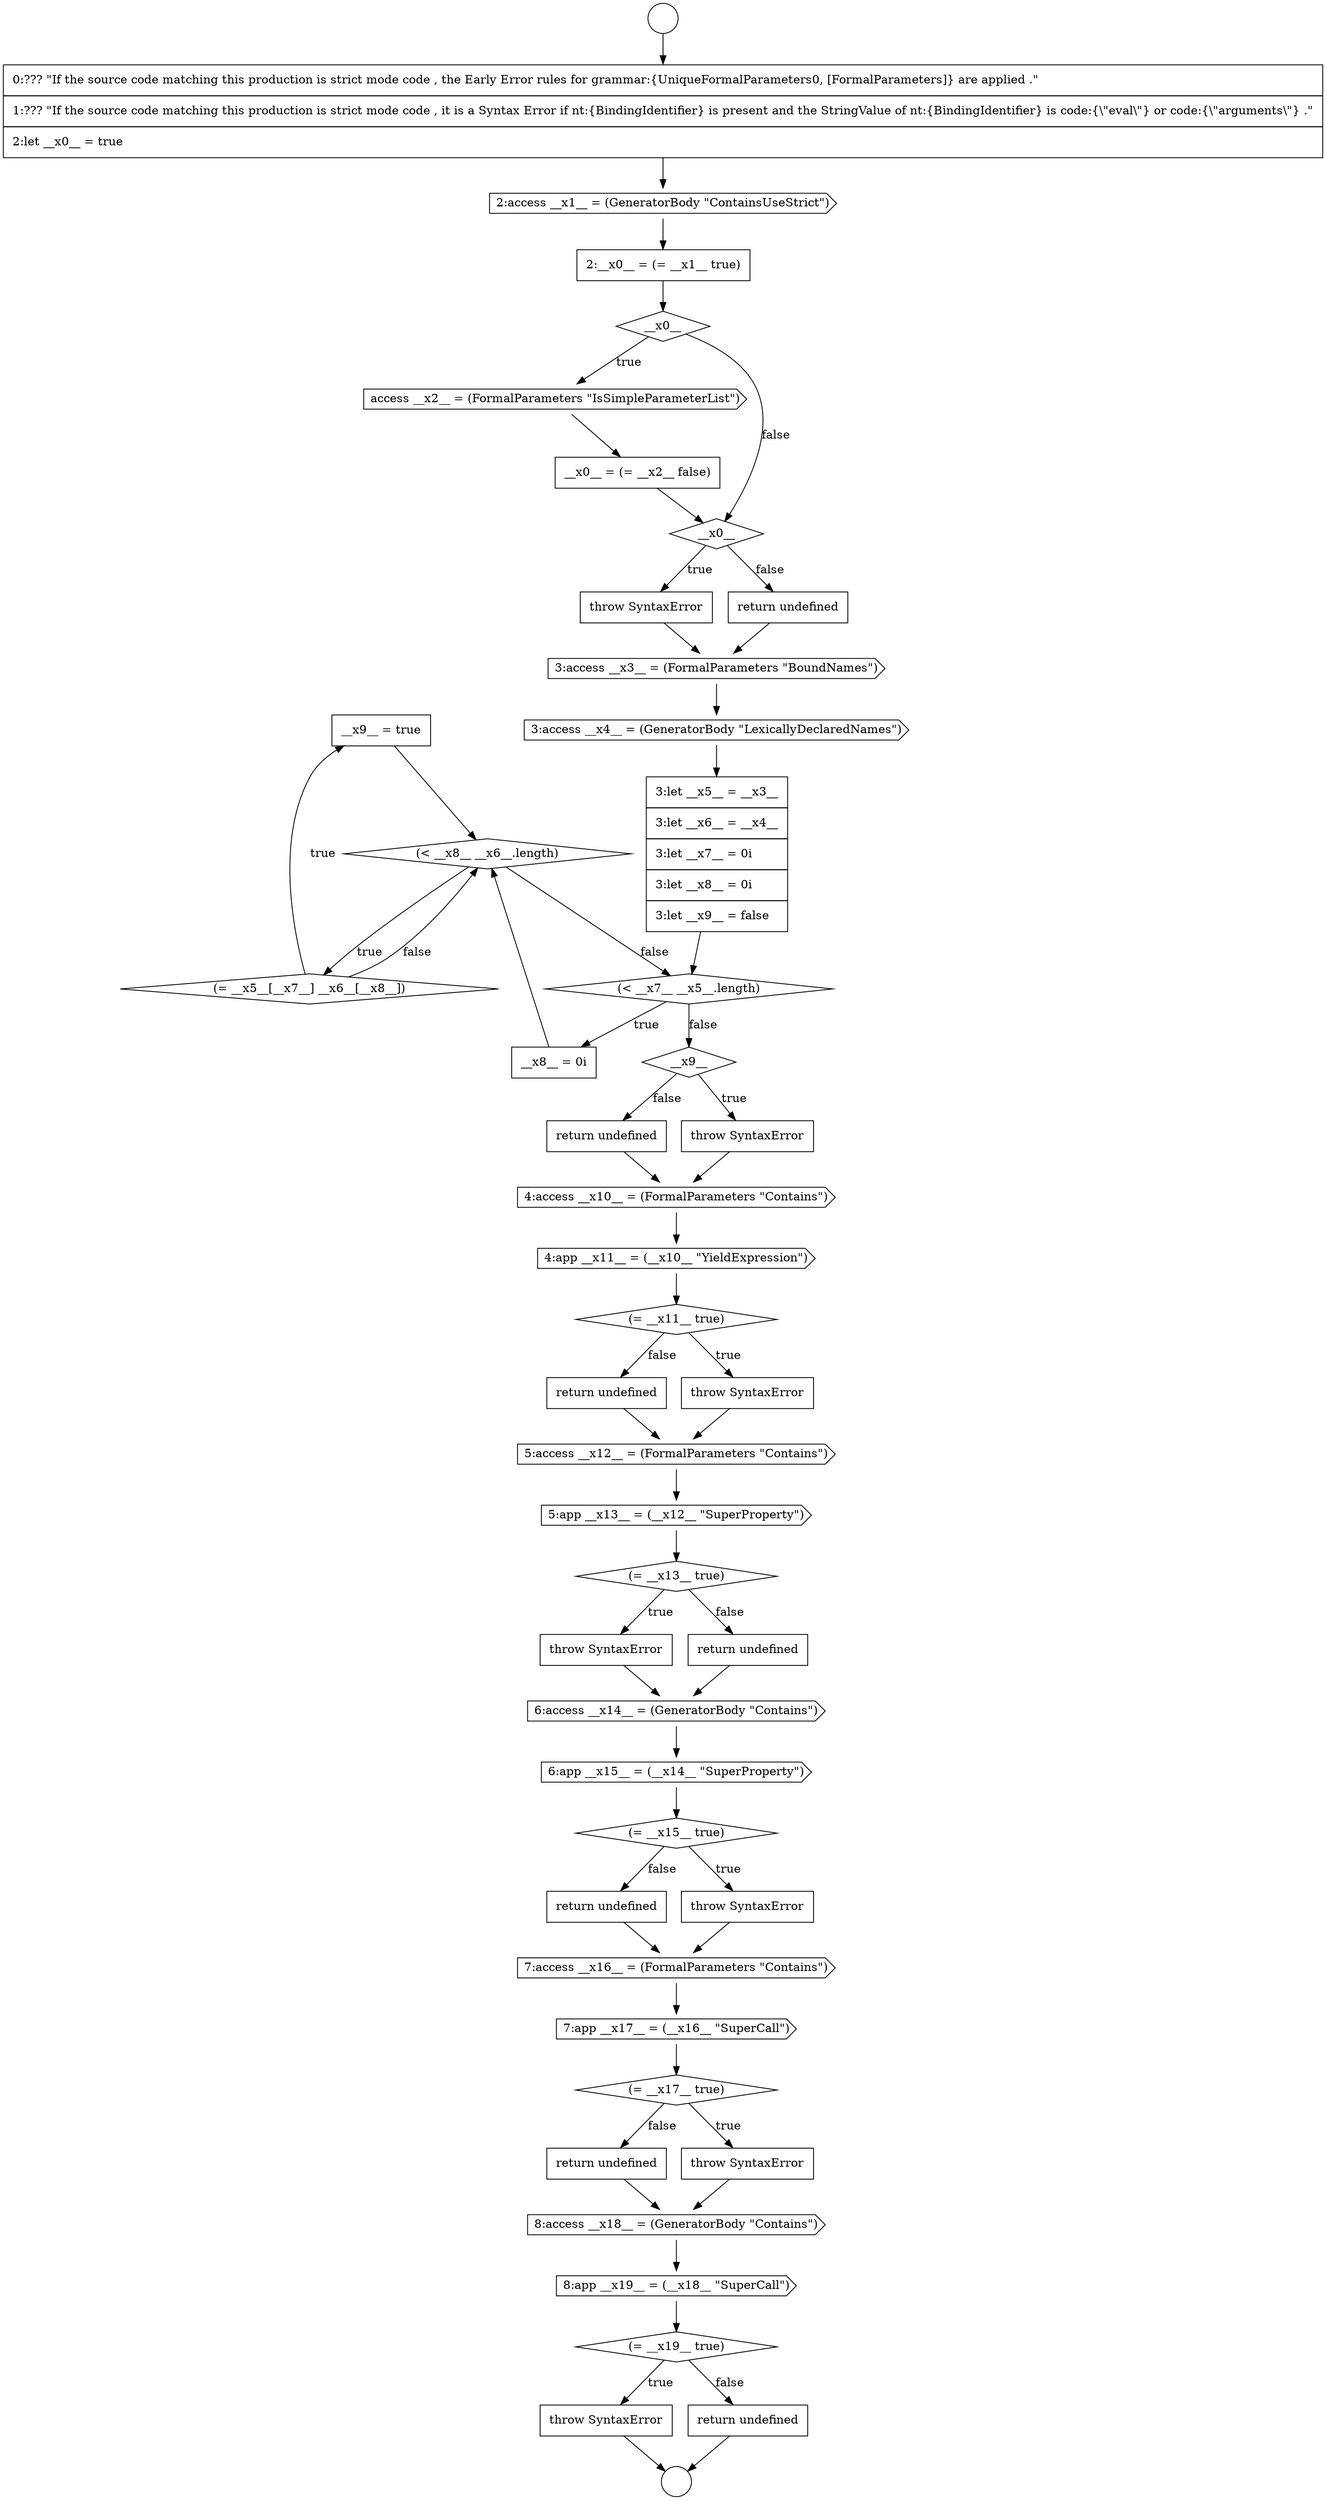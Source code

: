 digraph {
  node19291 [shape=none, margin=0, label=<<font color="black">
    <table border="0" cellborder="1" cellspacing="0" cellpadding="10">
      <tr><td align="left">__x9__ = true</td></tr>
    </table>
  </font>> color="black" fillcolor="white" style=filled]
  node19314 [shape=none, margin=0, label=<<font color="black">
    <table border="0" cellborder="1" cellspacing="0" cellpadding="10">
      <tr><td align="left">return undefined</td></tr>
    </table>
  </font>> color="black" fillcolor="white" style=filled]
  node19277 [shape=none, margin=0, label=<<font color="black">
    <table border="0" cellborder="1" cellspacing="0" cellpadding="10">
      <tr><td align="left">2:__x0__ = (= __x1__ true)</td></tr>
    </table>
  </font>> color="black" fillcolor="white" style=filled]
  node19276 [shape=cds, label=<<font color="black">2:access __x1__ = (GeneratorBody &quot;ContainsUseStrict&quot;)</font>> color="black" fillcolor="white" style=filled]
  node19289 [shape=diamond, label=<<font color="black">(&lt; __x8__ __x6__.length)</font>> color="black" fillcolor="white" style=filled]
  node19288 [shape=none, margin=0, label=<<font color="black">
    <table border="0" cellborder="1" cellspacing="0" cellpadding="10">
      <tr><td align="left">__x8__ = 0i</td></tr>
    </table>
  </font>> color="black" fillcolor="white" style=filled]
  node19295 [shape=cds, label=<<font color="black">4:access __x10__ = (FormalParameters &quot;Contains&quot;)</font>> color="black" fillcolor="white" style=filled]
  node19311 [shape=cds, label=<<font color="black">7:app __x17__ = (__x16__ &quot;SuperCall&quot;)</font>> color="black" fillcolor="white" style=filled]
  node19313 [shape=none, margin=0, label=<<font color="black">
    <table border="0" cellborder="1" cellspacing="0" cellpadding="10">
      <tr><td align="left">throw SyntaxError</td></tr>
    </table>
  </font>> color="black" fillcolor="white" style=filled]
  node19274 [shape=circle label=" " color="black" fillcolor="white" style=filled]
  node19306 [shape=cds, label=<<font color="black">6:app __x15__ = (__x14__ &quot;SuperProperty&quot;)</font>> color="black" fillcolor="white" style=filled]
  node19294 [shape=none, margin=0, label=<<font color="black">
    <table border="0" cellborder="1" cellspacing="0" cellpadding="10">
      <tr><td align="left">return undefined</td></tr>
    </table>
  </font>> color="black" fillcolor="white" style=filled]
  node19318 [shape=none, margin=0, label=<<font color="black">
    <table border="0" cellborder="1" cellspacing="0" cellpadding="10">
      <tr><td align="left">throw SyntaxError</td></tr>
    </table>
  </font>> color="black" fillcolor="white" style=filled]
  node19299 [shape=none, margin=0, label=<<font color="black">
    <table border="0" cellborder="1" cellspacing="0" cellpadding="10">
      <tr><td align="left">return undefined</td></tr>
    </table>
  </font>> color="black" fillcolor="white" style=filled]
  node19282 [shape=none, margin=0, label=<<font color="black">
    <table border="0" cellborder="1" cellspacing="0" cellpadding="10">
      <tr><td align="left">throw SyntaxError</td></tr>
    </table>
  </font>> color="black" fillcolor="white" style=filled]
  node19286 [shape=none, margin=0, label=<<font color="black">
    <table border="0" cellborder="1" cellspacing="0" cellpadding="10">
      <tr><td align="left">3:let __x5__ = __x3__</td></tr>
      <tr><td align="left">3:let __x6__ = __x4__</td></tr>
      <tr><td align="left">3:let __x7__ = 0i</td></tr>
      <tr><td align="left">3:let __x8__ = 0i</td></tr>
      <tr><td align="left">3:let __x9__ = false</td></tr>
    </table>
  </font>> color="black" fillcolor="white" style=filled]
  node19310 [shape=cds, label=<<font color="black">7:access __x16__ = (FormalParameters &quot;Contains&quot;)</font>> color="black" fillcolor="white" style=filled]
  node19280 [shape=none, margin=0, label=<<font color="black">
    <table border="0" cellborder="1" cellspacing="0" cellpadding="10">
      <tr><td align="left">__x0__ = (= __x2__ false)</td></tr>
    </table>
  </font>> color="black" fillcolor="white" style=filled]
  node19319 [shape=none, margin=0, label=<<font color="black">
    <table border="0" cellborder="1" cellspacing="0" cellpadding="10">
      <tr><td align="left">return undefined</td></tr>
    </table>
  </font>> color="black" fillcolor="white" style=filled]
  node19305 [shape=cds, label=<<font color="black">6:access __x14__ = (GeneratorBody &quot;Contains&quot;)</font>> color="black" fillcolor="white" style=filled]
  node19290 [shape=diamond, label=<<font color="black">(= __x5__[__x7__] __x6__[__x8__])</font>> color="black" fillcolor="white" style=filled]
  node19273 [shape=circle label=" " color="black" fillcolor="white" style=filled]
  node19312 [shape=diamond, label=<<font color="black">(= __x17__ true)</font>> color="black" fillcolor="white" style=filled]
  node19302 [shape=diamond, label=<<font color="black">(= __x13__ true)</font>> color="black" fillcolor="white" style=filled]
  node19287 [shape=diamond, label=<<font color="black">(&lt; __x7__ __x5__.length)</font>> color="black" fillcolor="white" style=filled]
  node19315 [shape=cds, label=<<font color="black">8:access __x18__ = (GeneratorBody &quot;Contains&quot;)</font>> color="black" fillcolor="white" style=filled]
  node19283 [shape=none, margin=0, label=<<font color="black">
    <table border="0" cellborder="1" cellspacing="0" cellpadding="10">
      <tr><td align="left">return undefined</td></tr>
    </table>
  </font>> color="black" fillcolor="white" style=filled]
  node19309 [shape=none, margin=0, label=<<font color="black">
    <table border="0" cellborder="1" cellspacing="0" cellpadding="10">
      <tr><td align="left">return undefined</td></tr>
    </table>
  </font>> color="black" fillcolor="white" style=filled]
  node19300 [shape=cds, label=<<font color="black">5:access __x12__ = (FormalParameters &quot;Contains&quot;)</font>> color="black" fillcolor="white" style=filled]
  node19303 [shape=none, margin=0, label=<<font color="black">
    <table border="0" cellborder="1" cellspacing="0" cellpadding="10">
      <tr><td align="left">throw SyntaxError</td></tr>
    </table>
  </font>> color="black" fillcolor="white" style=filled]
  node19301 [shape=cds, label=<<font color="black">5:app __x13__ = (__x12__ &quot;SuperProperty&quot;)</font>> color="black" fillcolor="white" style=filled]
  node19296 [shape=cds, label=<<font color="black">4:app __x11__ = (__x10__ &quot;YieldExpression&quot;)</font>> color="black" fillcolor="white" style=filled]
  node19308 [shape=none, margin=0, label=<<font color="black">
    <table border="0" cellborder="1" cellspacing="0" cellpadding="10">
      <tr><td align="left">throw SyntaxError</td></tr>
    </table>
  </font>> color="black" fillcolor="white" style=filled]
  node19293 [shape=none, margin=0, label=<<font color="black">
    <table border="0" cellborder="1" cellspacing="0" cellpadding="10">
      <tr><td align="left">throw SyntaxError</td></tr>
    </table>
  </font>> color="black" fillcolor="white" style=filled]
  node19316 [shape=cds, label=<<font color="black">8:app __x19__ = (__x18__ &quot;SuperCall&quot;)</font>> color="black" fillcolor="white" style=filled]
  node19297 [shape=diamond, label=<<font color="black">(= __x11__ true)</font>> color="black" fillcolor="white" style=filled]
  node19284 [shape=cds, label=<<font color="black">3:access __x3__ = (FormalParameters &quot;BoundNames&quot;)</font>> color="black" fillcolor="white" style=filled]
  node19285 [shape=cds, label=<<font color="black">3:access __x4__ = (GeneratorBody &quot;LexicallyDeclaredNames&quot;)</font>> color="black" fillcolor="white" style=filled]
  node19275 [shape=none, margin=0, label=<<font color="black">
    <table border="0" cellborder="1" cellspacing="0" cellpadding="10">
      <tr><td align="left">0:??? &quot;If the source code matching this production is strict mode code , the Early Error rules for grammar:{UniqueFormalParameters0, [FormalParameters]} are applied .&quot;</td></tr>
      <tr><td align="left">1:??? &quot;If the source code matching this production is strict mode code , it is a Syntax Error if nt:{BindingIdentifier} is present and the StringValue of nt:{BindingIdentifier} is code:{\&quot;eval\&quot;} or code:{\&quot;arguments\&quot;} .&quot;</td></tr>
      <tr><td align="left">2:let __x0__ = true</td></tr>
    </table>
  </font>> color="black" fillcolor="white" style=filled]
  node19307 [shape=diamond, label=<<font color="black">(= __x15__ true)</font>> color="black" fillcolor="white" style=filled]
  node19292 [shape=diamond, label=<<font color="black">__x9__</font>> color="black" fillcolor="white" style=filled]
  node19317 [shape=diamond, label=<<font color="black">(= __x19__ true)</font>> color="black" fillcolor="white" style=filled]
  node19278 [shape=diamond, label=<<font color="black">__x0__</font>> color="black" fillcolor="white" style=filled]
  node19304 [shape=none, margin=0, label=<<font color="black">
    <table border="0" cellborder="1" cellspacing="0" cellpadding="10">
      <tr><td align="left">return undefined</td></tr>
    </table>
  </font>> color="black" fillcolor="white" style=filled]
  node19298 [shape=none, margin=0, label=<<font color="black">
    <table border="0" cellborder="1" cellspacing="0" cellpadding="10">
      <tr><td align="left">throw SyntaxError</td></tr>
    </table>
  </font>> color="black" fillcolor="white" style=filled]
  node19279 [shape=cds, label=<<font color="black">access __x2__ = (FormalParameters &quot;IsSimpleParameterList&quot;)</font>> color="black" fillcolor="white" style=filled]
  node19281 [shape=diamond, label=<<font color="black">__x0__</font>> color="black" fillcolor="white" style=filled]
  node19273 -> node19275 [ color="black"]
  node19278 -> node19279 [label=<<font color="black">true</font>> color="black"]
  node19278 -> node19281 [label=<<font color="black">false</font>> color="black"]
  node19313 -> node19315 [ color="black"]
  node19284 -> node19285 [ color="black"]
  node19318 -> node19274 [ color="black"]
  node19280 -> node19281 [ color="black"]
  node19304 -> node19305 [ color="black"]
  node19281 -> node19282 [label=<<font color="black">true</font>> color="black"]
  node19281 -> node19283 [label=<<font color="black">false</font>> color="black"]
  node19314 -> node19315 [ color="black"]
  node19306 -> node19307 [ color="black"]
  node19311 -> node19312 [ color="black"]
  node19309 -> node19310 [ color="black"]
  node19283 -> node19284 [ color="black"]
  node19317 -> node19318 [label=<<font color="black">true</font>> color="black"]
  node19317 -> node19319 [label=<<font color="black">false</font>> color="black"]
  node19303 -> node19305 [ color="black"]
  node19291 -> node19289 [ color="black"]
  node19282 -> node19284 [ color="black"]
  node19290 -> node19291 [label=<<font color="black">true</font>> color="black"]
  node19290 -> node19289 [label=<<font color="black">false</font>> color="black"]
  node19288 -> node19289 [ color="black"]
  node19294 -> node19295 [ color="black"]
  node19297 -> node19298 [label=<<font color="black">true</font>> color="black"]
  node19297 -> node19299 [label=<<font color="black">false</font>> color="black"]
  node19301 -> node19302 [ color="black"]
  node19292 -> node19293 [label=<<font color="black">true</font>> color="black"]
  node19292 -> node19294 [label=<<font color="black">false</font>> color="black"]
  node19316 -> node19317 [ color="black"]
  node19305 -> node19306 [ color="black"]
  node19277 -> node19278 [ color="black"]
  node19285 -> node19286 [ color="black"]
  node19293 -> node19295 [ color="black"]
  node19296 -> node19297 [ color="black"]
  node19302 -> node19303 [label=<<font color="black">true</font>> color="black"]
  node19302 -> node19304 [label=<<font color="black">false</font>> color="black"]
  node19276 -> node19277 [ color="black"]
  node19287 -> node19288 [label=<<font color="black">true</font>> color="black"]
  node19287 -> node19292 [label=<<font color="black">false</font>> color="black"]
  node19315 -> node19316 [ color="black"]
  node19275 -> node19276 [ color="black"]
  node19300 -> node19301 [ color="black"]
  node19286 -> node19287 [ color="black"]
  node19289 -> node19290 [label=<<font color="black">true</font>> color="black"]
  node19289 -> node19287 [label=<<font color="black">false</font>> color="black"]
  node19319 -> node19274 [ color="black"]
  node19310 -> node19311 [ color="black"]
  node19279 -> node19280 [ color="black"]
  node19308 -> node19310 [ color="black"]
  node19307 -> node19308 [label=<<font color="black">true</font>> color="black"]
  node19307 -> node19309 [label=<<font color="black">false</font>> color="black"]
  node19299 -> node19300 [ color="black"]
  node19295 -> node19296 [ color="black"]
  node19312 -> node19313 [label=<<font color="black">true</font>> color="black"]
  node19312 -> node19314 [label=<<font color="black">false</font>> color="black"]
  node19298 -> node19300 [ color="black"]
}
